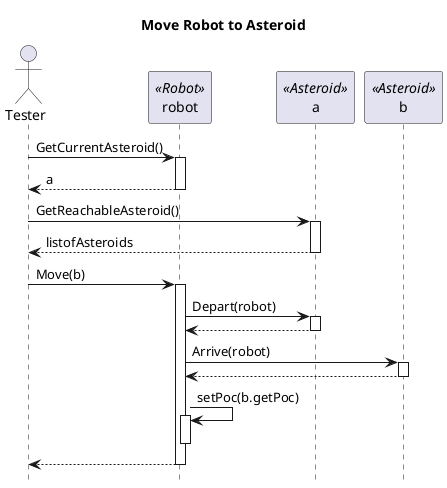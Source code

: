 @startuml
hide footbox
title Move Robot to Asteroid


actor Tester as Tester


participant robot as robot <<Robot>>

participant a as a <<Asteroid>>
participant b as b <<Asteroid>>

Tester -> robot ++ : GetCurrentAsteroid()
robot --> Tester: a
deactivate robot

Tester -> a ++: GetReachableAsteroid()


a --> Tester : listofAsteroids
deactivate a

Tester -> robot : Move(b)
activate robot

robot -> a ++: Depart(robot)
a --> robot
deactivate a

robot -> b ++ : Arrive(robot)

b --> robot
deactivate b

robot -> robot :setPoc(b.getPoc)
activate robot
deactivate robot

robot --> Tester
deactivate robot

@enduml